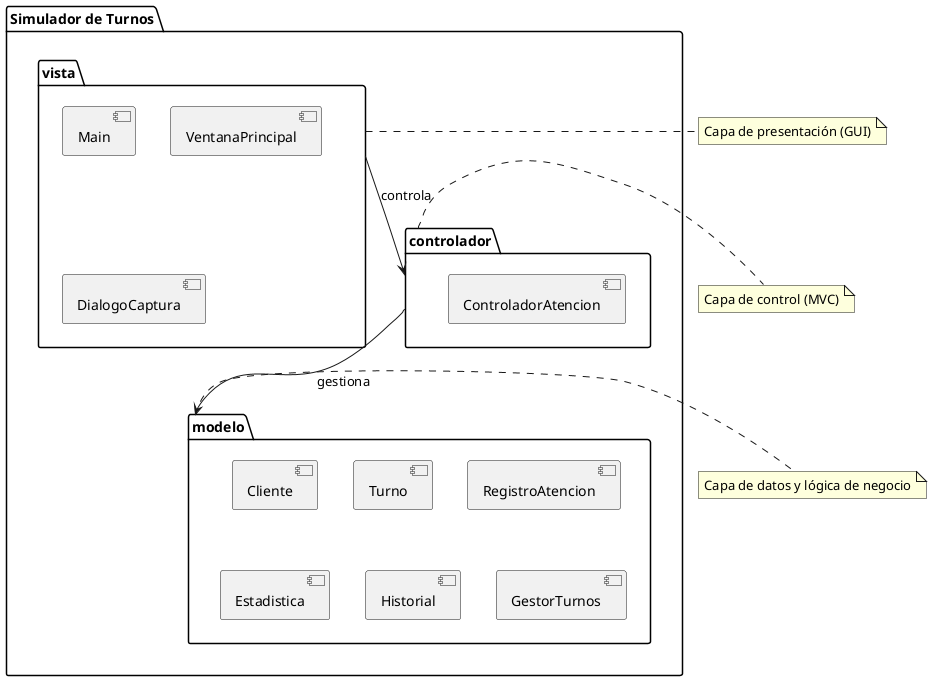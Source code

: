 @startuml Package Diagram - Simulador de Turnos

package "Simulador de Turnos" as main {
    package "modelo" as modelo {
        [Cliente]
        [Turno]
        [RegistroAtencion]
        [Estadistica]
        [Historial]
        [GestorTurnos]
    }

    package "controlador" as controlador {
        [ControladorAtencion]
    }

    package "vista" as vista {
        [Main]
        [VentanaPrincipal]
        [DialogoCaptura]
    }
}

vista --> controlador : controla
controlador --> modelo : gestiona

note right of modelo : Capa de datos y lógica de negocio
note right of vista : Capa de presentación (GUI)
note right of controlador : Capa de control (MVC)

@enduml